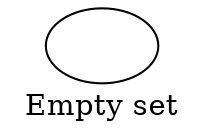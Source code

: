 // This graph generated with hfst-fst2txt
digraph "text(<stdin>)" {
charset = UTF8;
rankdir = LR;
label = "Empty set";
node [shape=ellipse]
"EMPTY" [label=""]
}
